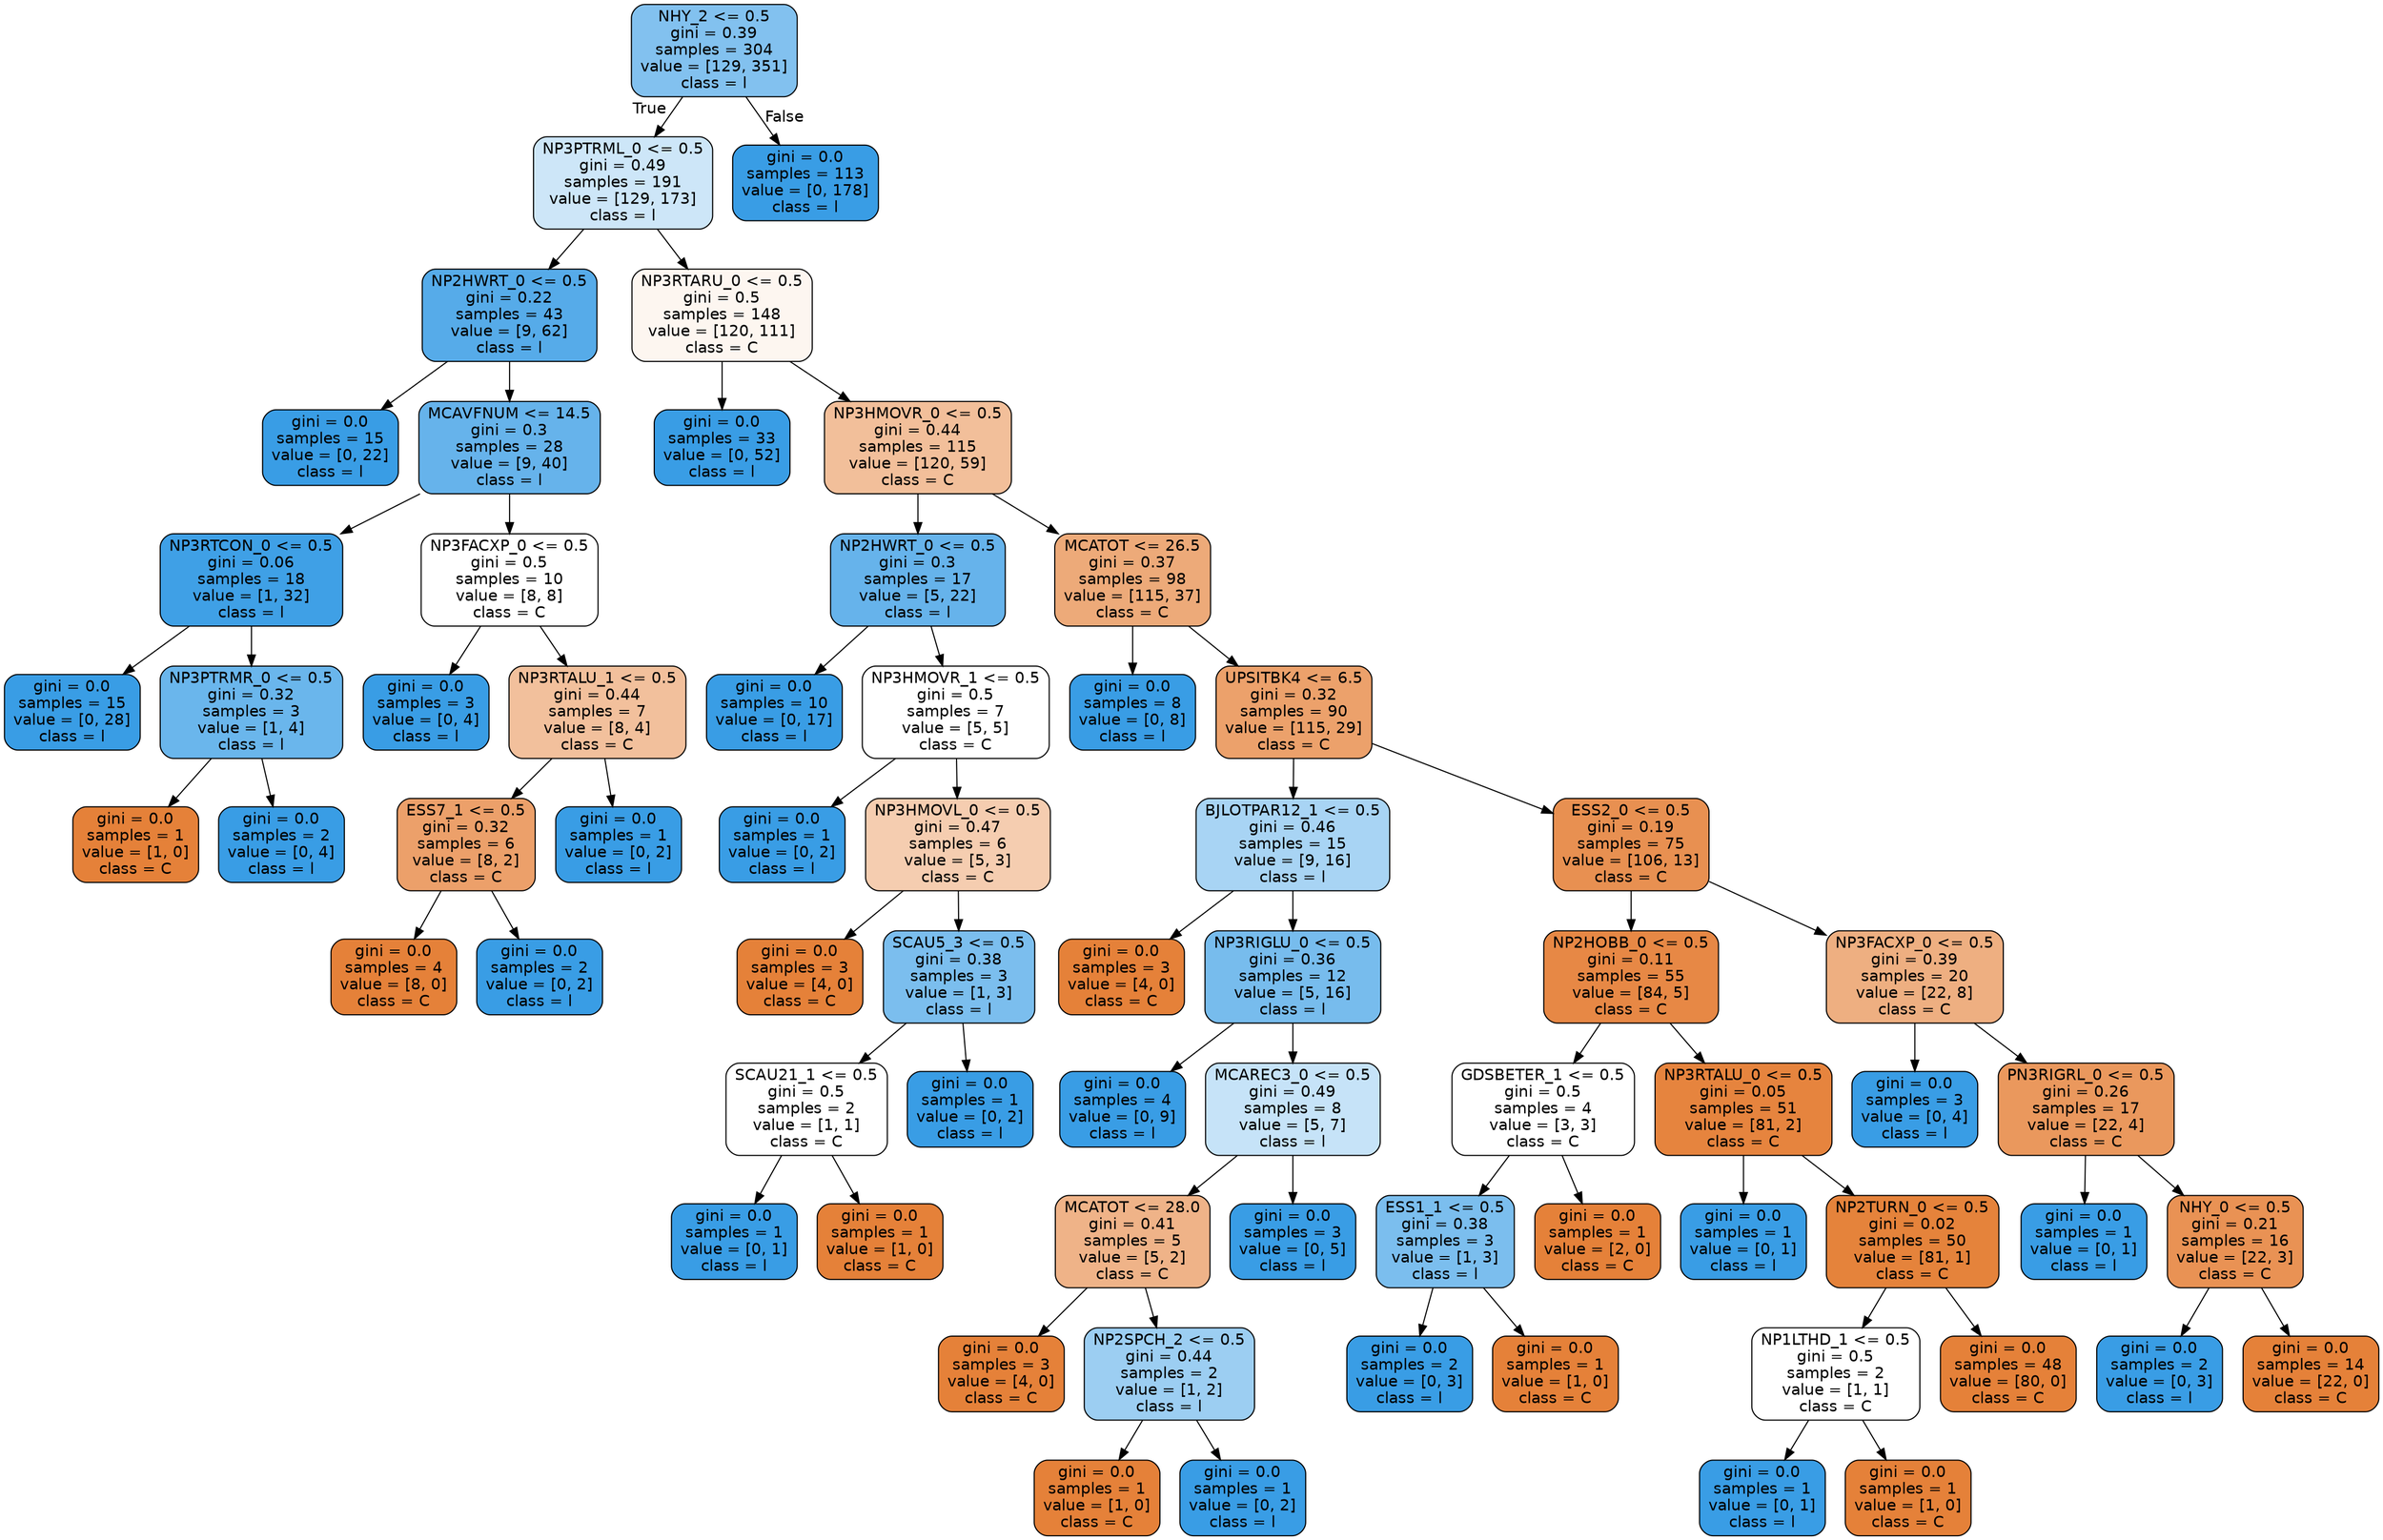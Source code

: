 digraph Tree {
node [shape=box, style="filled, rounded", color="black", fontname=helvetica] ;
edge [fontname=helvetica] ;
0 [label="NHY_2 <= 0.5\ngini = 0.39\nsamples = 304\nvalue = [129, 351]\nclass = l", fillcolor="#82c1ef"] ;
1 [label="NP3PTRML_0 <= 0.5\ngini = 0.49\nsamples = 191\nvalue = [129, 173]\nclass = l", fillcolor="#cde6f8"] ;
0 -> 1 [labeldistance=2.5, labelangle=45, headlabel="True"] ;
2 [label="NP2HWRT_0 <= 0.5\ngini = 0.22\nsamples = 43\nvalue = [9, 62]\nclass = l", fillcolor="#56abe9"] ;
1 -> 2 ;
3 [label="gini = 0.0\nsamples = 15\nvalue = [0, 22]\nclass = l", fillcolor="#399de5"] ;
2 -> 3 ;
4 [label="MCAVFNUM <= 14.5\ngini = 0.3\nsamples = 28\nvalue = [9, 40]\nclass = l", fillcolor="#66b3eb"] ;
2 -> 4 ;
5 [label="NP3RTCON_0 <= 0.5\ngini = 0.06\nsamples = 18\nvalue = [1, 32]\nclass = l", fillcolor="#3fa0e6"] ;
4 -> 5 ;
6 [label="gini = 0.0\nsamples = 15\nvalue = [0, 28]\nclass = l", fillcolor="#399de5"] ;
5 -> 6 ;
7 [label="NP3PTRMR_0 <= 0.5\ngini = 0.32\nsamples = 3\nvalue = [1, 4]\nclass = l", fillcolor="#6ab6ec"] ;
5 -> 7 ;
8 [label="gini = 0.0\nsamples = 1\nvalue = [1, 0]\nclass = C", fillcolor="#e58139"] ;
7 -> 8 ;
9 [label="gini = 0.0\nsamples = 2\nvalue = [0, 4]\nclass = l", fillcolor="#399de5"] ;
7 -> 9 ;
10 [label="NP3FACXP_0 <= 0.5\ngini = 0.5\nsamples = 10\nvalue = [8, 8]\nclass = C", fillcolor="#ffffff"] ;
4 -> 10 ;
11 [label="gini = 0.0\nsamples = 3\nvalue = [0, 4]\nclass = l", fillcolor="#399de5"] ;
10 -> 11 ;
12 [label="NP3RTALU_1 <= 0.5\ngini = 0.44\nsamples = 7\nvalue = [8, 4]\nclass = C", fillcolor="#f2c09c"] ;
10 -> 12 ;
13 [label="ESS7_1 <= 0.5\ngini = 0.32\nsamples = 6\nvalue = [8, 2]\nclass = C", fillcolor="#eca06a"] ;
12 -> 13 ;
14 [label="gini = 0.0\nsamples = 4\nvalue = [8, 0]\nclass = C", fillcolor="#e58139"] ;
13 -> 14 ;
15 [label="gini = 0.0\nsamples = 2\nvalue = [0, 2]\nclass = l", fillcolor="#399de5"] ;
13 -> 15 ;
16 [label="gini = 0.0\nsamples = 1\nvalue = [0, 2]\nclass = l", fillcolor="#399de5"] ;
12 -> 16 ;
17 [label="NP3RTARU_0 <= 0.5\ngini = 0.5\nsamples = 148\nvalue = [120, 111]\nclass = C", fillcolor="#fdf6f0"] ;
1 -> 17 ;
18 [label="gini = 0.0\nsamples = 33\nvalue = [0, 52]\nclass = l", fillcolor="#399de5"] ;
17 -> 18 ;
19 [label="NP3HMOVR_0 <= 0.5\ngini = 0.44\nsamples = 115\nvalue = [120, 59]\nclass = C", fillcolor="#f2bf9a"] ;
17 -> 19 ;
20 [label="NP2HWRT_0 <= 0.5\ngini = 0.3\nsamples = 17\nvalue = [5, 22]\nclass = l", fillcolor="#66b3eb"] ;
19 -> 20 ;
21 [label="gini = 0.0\nsamples = 10\nvalue = [0, 17]\nclass = l", fillcolor="#399de5"] ;
20 -> 21 ;
22 [label="NP3HMOVR_1 <= 0.5\ngini = 0.5\nsamples = 7\nvalue = [5, 5]\nclass = C", fillcolor="#ffffff"] ;
20 -> 22 ;
23 [label="gini = 0.0\nsamples = 1\nvalue = [0, 2]\nclass = l", fillcolor="#399de5"] ;
22 -> 23 ;
24 [label="NP3HMOVL_0 <= 0.5\ngini = 0.47\nsamples = 6\nvalue = [5, 3]\nclass = C", fillcolor="#f5cdb0"] ;
22 -> 24 ;
25 [label="gini = 0.0\nsamples = 3\nvalue = [4, 0]\nclass = C", fillcolor="#e58139"] ;
24 -> 25 ;
26 [label="SCAU5_3 <= 0.5\ngini = 0.38\nsamples = 3\nvalue = [1, 3]\nclass = l", fillcolor="#7bbeee"] ;
24 -> 26 ;
27 [label="SCAU21_1 <= 0.5\ngini = 0.5\nsamples = 2\nvalue = [1, 1]\nclass = C", fillcolor="#ffffff"] ;
26 -> 27 ;
28 [label="gini = 0.0\nsamples = 1\nvalue = [0, 1]\nclass = l", fillcolor="#399de5"] ;
27 -> 28 ;
29 [label="gini = 0.0\nsamples = 1\nvalue = [1, 0]\nclass = C", fillcolor="#e58139"] ;
27 -> 29 ;
30 [label="gini = 0.0\nsamples = 1\nvalue = [0, 2]\nclass = l", fillcolor="#399de5"] ;
26 -> 30 ;
31 [label="MCATOT <= 26.5\ngini = 0.37\nsamples = 98\nvalue = [115, 37]\nclass = C", fillcolor="#edaa79"] ;
19 -> 31 ;
32 [label="gini = 0.0\nsamples = 8\nvalue = [0, 8]\nclass = l", fillcolor="#399de5"] ;
31 -> 32 ;
33 [label="UPSITBK4 <= 6.5\ngini = 0.32\nsamples = 90\nvalue = [115, 29]\nclass = C", fillcolor="#eca16b"] ;
31 -> 33 ;
34 [label="BJLOTPAR12_1 <= 0.5\ngini = 0.46\nsamples = 15\nvalue = [9, 16]\nclass = l", fillcolor="#a8d4f4"] ;
33 -> 34 ;
35 [label="gini = 0.0\nsamples = 3\nvalue = [4, 0]\nclass = C", fillcolor="#e58139"] ;
34 -> 35 ;
36 [label="NP3RIGLU_0 <= 0.5\ngini = 0.36\nsamples = 12\nvalue = [5, 16]\nclass = l", fillcolor="#77bced"] ;
34 -> 36 ;
37 [label="gini = 0.0\nsamples = 4\nvalue = [0, 9]\nclass = l", fillcolor="#399de5"] ;
36 -> 37 ;
38 [label="MCAREC3_0 <= 0.5\ngini = 0.49\nsamples = 8\nvalue = [5, 7]\nclass = l", fillcolor="#c6e3f8"] ;
36 -> 38 ;
39 [label="MCATOT <= 28.0\ngini = 0.41\nsamples = 5\nvalue = [5, 2]\nclass = C", fillcolor="#efb388"] ;
38 -> 39 ;
40 [label="gini = 0.0\nsamples = 3\nvalue = [4, 0]\nclass = C", fillcolor="#e58139"] ;
39 -> 40 ;
41 [label="NP2SPCH_2 <= 0.5\ngini = 0.44\nsamples = 2\nvalue = [1, 2]\nclass = l", fillcolor="#9ccef2"] ;
39 -> 41 ;
42 [label="gini = 0.0\nsamples = 1\nvalue = [1, 0]\nclass = C", fillcolor="#e58139"] ;
41 -> 42 ;
43 [label="gini = 0.0\nsamples = 1\nvalue = [0, 2]\nclass = l", fillcolor="#399de5"] ;
41 -> 43 ;
44 [label="gini = 0.0\nsamples = 3\nvalue = [0, 5]\nclass = l", fillcolor="#399de5"] ;
38 -> 44 ;
45 [label="ESS2_0 <= 0.5\ngini = 0.19\nsamples = 75\nvalue = [106, 13]\nclass = C", fillcolor="#e89051"] ;
33 -> 45 ;
46 [label="NP2HOBB_0 <= 0.5\ngini = 0.11\nsamples = 55\nvalue = [84, 5]\nclass = C", fillcolor="#e78845"] ;
45 -> 46 ;
47 [label="GDSBETER_1 <= 0.5\ngini = 0.5\nsamples = 4\nvalue = [3, 3]\nclass = C", fillcolor="#ffffff"] ;
46 -> 47 ;
48 [label="ESS1_1 <= 0.5\ngini = 0.38\nsamples = 3\nvalue = [1, 3]\nclass = l", fillcolor="#7bbeee"] ;
47 -> 48 ;
49 [label="gini = 0.0\nsamples = 2\nvalue = [0, 3]\nclass = l", fillcolor="#399de5"] ;
48 -> 49 ;
50 [label="gini = 0.0\nsamples = 1\nvalue = [1, 0]\nclass = C", fillcolor="#e58139"] ;
48 -> 50 ;
51 [label="gini = 0.0\nsamples = 1\nvalue = [2, 0]\nclass = C", fillcolor="#e58139"] ;
47 -> 51 ;
52 [label="NP3RTALU_0 <= 0.5\ngini = 0.05\nsamples = 51\nvalue = [81, 2]\nclass = C", fillcolor="#e6843e"] ;
46 -> 52 ;
53 [label="gini = 0.0\nsamples = 1\nvalue = [0, 1]\nclass = l", fillcolor="#399de5"] ;
52 -> 53 ;
54 [label="NP2TURN_0 <= 0.5\ngini = 0.02\nsamples = 50\nvalue = [81, 1]\nclass = C", fillcolor="#e5833b"] ;
52 -> 54 ;
55 [label="NP1LTHD_1 <= 0.5\ngini = 0.5\nsamples = 2\nvalue = [1, 1]\nclass = C", fillcolor="#ffffff"] ;
54 -> 55 ;
56 [label="gini = 0.0\nsamples = 1\nvalue = [0, 1]\nclass = l", fillcolor="#399de5"] ;
55 -> 56 ;
57 [label="gini = 0.0\nsamples = 1\nvalue = [1, 0]\nclass = C", fillcolor="#e58139"] ;
55 -> 57 ;
58 [label="gini = 0.0\nsamples = 48\nvalue = [80, 0]\nclass = C", fillcolor="#e58139"] ;
54 -> 58 ;
59 [label="NP3FACXP_0 <= 0.5\ngini = 0.39\nsamples = 20\nvalue = [22, 8]\nclass = C", fillcolor="#eeaf81"] ;
45 -> 59 ;
60 [label="gini = 0.0\nsamples = 3\nvalue = [0, 4]\nclass = l", fillcolor="#399de5"] ;
59 -> 60 ;
61 [label="PN3RIGRL_0 <= 0.5\ngini = 0.26\nsamples = 17\nvalue = [22, 4]\nclass = C", fillcolor="#ea985d"] ;
59 -> 61 ;
62 [label="gini = 0.0\nsamples = 1\nvalue = [0, 1]\nclass = l", fillcolor="#399de5"] ;
61 -> 62 ;
63 [label="NHY_0 <= 0.5\ngini = 0.21\nsamples = 16\nvalue = [22, 3]\nclass = C", fillcolor="#e99254"] ;
61 -> 63 ;
64 [label="gini = 0.0\nsamples = 2\nvalue = [0, 3]\nclass = l", fillcolor="#399de5"] ;
63 -> 64 ;
65 [label="gini = 0.0\nsamples = 14\nvalue = [22, 0]\nclass = C", fillcolor="#e58139"] ;
63 -> 65 ;
66 [label="gini = 0.0\nsamples = 113\nvalue = [0, 178]\nclass = l", fillcolor="#399de5"] ;
0 -> 66 [labeldistance=2.5, labelangle=-45, headlabel="False"] ;
}